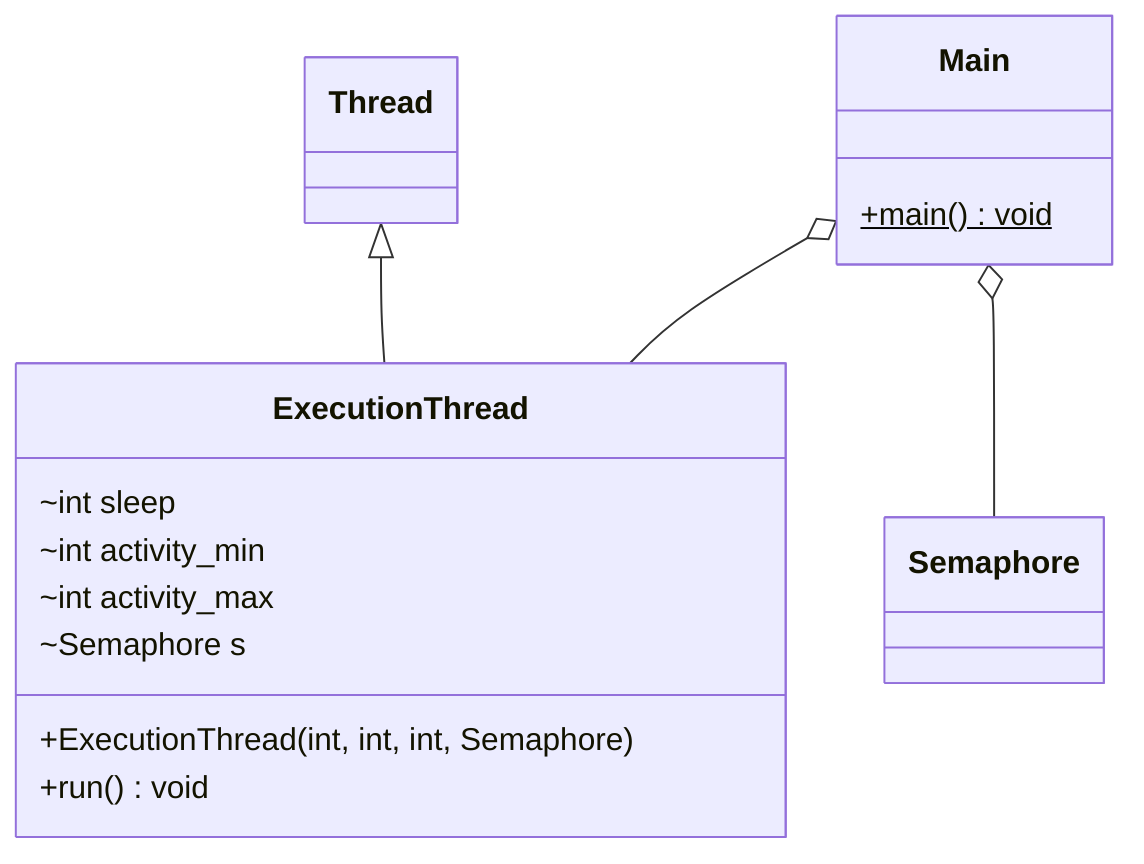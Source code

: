 classDiagram
    class Thread {

    }
    class Semaphore {

    }
    class Main {
        +main()$ void
    }
    class ExecutionThread {
        ~int sleep
        ~int activity_min
        ~int activity_max
        ~Semaphore s
        +ExecutionThread(int, int, int, Semaphore)
        +run() void
    }
    Thread <|-- ExecutionThread
    Main o-- ExecutionThread
    Main o-- Semaphore